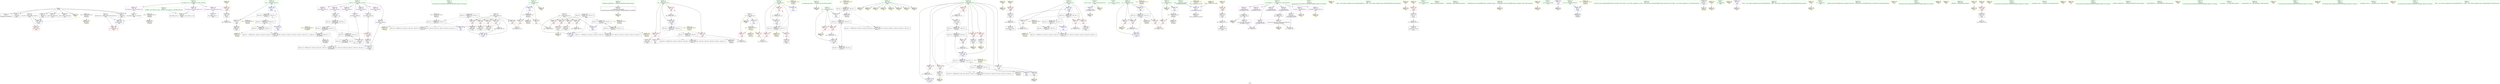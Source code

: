 digraph "SVFG" {
	label="SVFG";

	Node0x555f374699e0 [shape=record,color=grey,label="{NodeID: 0\nNullPtr}"];
	Node0x555f374699e0 -> Node0x555f3758b960[style=solid];
	Node0x555f374699e0 -> Node0x555f3758ba60[style=solid];
	Node0x555f374699e0 -> Node0x555f3758bb30[style=solid];
	Node0x555f374699e0 -> Node0x555f3758bc00[style=solid];
	Node0x555f374699e0 -> Node0x555f3758bcd0[style=solid];
	Node0x555f374699e0 -> Node0x555f3758bda0[style=solid];
	Node0x555f374699e0 -> Node0x555f37591f10[style=solid];
	Node0x555f374699e0 -> Node0x555f3758e2a0[style=solid];
	Node0x555f37599920 [shape=record,color=grey,label="{NodeID: 263\n205 = cmp(204, 206, )\n}"];
	Node0x555f375931f0 [shape=record,color=blue,label="{NodeID: 180\n117\<--173\nokay\<--\nmain\n}"];
	Node0x555f375931f0 -> Node0x555f375ad810[style=dashed];
	Node0x555f3758a7d0 [shape=record,color=purple,label="{NodeID: 97\n230\<--18\narrayidx46\<--patterns\nmain\n}"];
	Node0x555f37577880 [shape=record,color=green,label="{NodeID: 14\n221\<--1\n\<--dummyObj\nCan only get source location for instruction, argument, global var or function.}"];
	Node0x555f375a5210 [shape=record,color=black,label="{NodeID: 277\nMR_22V_6 = PHI(MR_22V_4, MR_22V_4, MR_22V_4, MR_22V_4, MR_22V_4, MR_22V_4, MR_22V_4, MR_22V_4, MR_22V_4, MR_22V_2, MR_22V_4, )\npts\{110 \}\n}"];
	Node0x555f3758ddc0 [shape=record,color=yellow,style=double,label="{NodeID: 194\nAPARM(39)\nCS[]}"];
	Node0x555f3758b3c0 [shape=record,color=red,label="{NodeID: 111\n253\<--11\n\<--d\nmain\n}"];
	Node0x555f3758b3c0 -> Node0x555f375997a0[style=solid];
	Node0x555f37578fe0 [shape=record,color=green,label="{NodeID: 28\n68\<--69\n__cxx_global_array_dtor\<--__cxx_global_array_dtor_field_insensitive\n}"];
	Node0x555f37578fe0 -> Node0x555f3758e1d0[style=solid];
	Node0x555f375a9810 [shape=record,color=black,label="{NodeID: 291\nMR_26V_2 = PHI(MR_26V_4, MR_26V_1, )\npts\{114 \}\n}"];
	Node0x555f375a9810 -> Node0x555f37592eb0[style=dashed];
	Node0x555f375a9810 -> Node0x555f375a5c10[style=dashed];
	Node0x555f375a9810 -> Node0x555f375b1550[style=dashed];
	Node0x555f3758e920 [shape=record,color=yellow,style=double,label="{NodeID: 208\nAPARM(101)\nCS[]}"];
	Node0x555f37590420 [shape=record,color=red,label="{NodeID: 125\n223\<--107\n\<--pos\nmain\n}"];
	Node0x555f37590420 -> Node0x555f37598ea0[style=solid];
	Node0x555f37579fa0 [shape=record,color=green,label="{NodeID: 42\n115\<--116\ni58\<--i58_field_insensitive\nmain\n}"];
	Node0x555f37579fa0 -> Node0x555f37590eb0[style=solid];
	Node0x555f37579fa0 -> Node0x555f37590f80[style=solid];
	Node0x555f37579fa0 -> Node0x555f37591050[style=solid];
	Node0x555f37579fa0 -> Node0x555f37592f80[style=solid];
	Node0x555f37579fa0 -> Node0x555f37593460[style=solid];
	Node0x555f375ae210 [shape=record,color=black,label="{NodeID: 305\nMR_34V_4 = PHI(MR_34V_5, MR_34V_3, )\npts\{190000 \}\n}"];
	Node0x555f375ae210 -> Node0x555f37592690[style=dashed];
	Node0x555f375ae210 -> Node0x555f37592c40[style=dashed];
	Node0x555f375ae210 -> Node0x555f375a7010[style=dashed];
	Node0x555f375ae210 -> Node0x555f375a7a10[style=dashed];
	Node0x555f37596430 [shape=record,color=yellow,style=double,label="{NodeID: 222\nAPARM(308)\nCS[]}"];
	Node0x555f37590f80 [shape=record,color=red,label="{NodeID: 139\n266\<--115\n\<--i58\nmain\n}"];
	Node0x555f37590f80 -> Node0x555f3758cd40[style=solid];
	Node0x555f3758bb30 [shape=record,color=black,label="{NodeID: 56\n180\<--3\n\<--dummyVal\nmain\n}"];
	Node0x555f3758bb30 -> Node0x555f37592830[style=solid];
	Node0x555f375afce0 [shape=record,color=yellow,style=double,label="{NodeID: 319\n28V_1 = ENCHI(MR_28V_0)\npts\{116 \}\nFun[main]}"];
	Node0x555f375afce0 -> Node0x555f375aa520[style=dashed];
	Node0x555f37596d50 [shape=record,color=yellow,style=double,label="{NodeID: 236\nARet(202)\nCS[]}"];
	Node0x555f37596d50 -> Node0x555f37591600[style=solid];
	Node0x555f37591b10 [shape=record,color=blue,label="{NodeID: 153\n11\<--9\nd\<--\nGlob }"];
	Node0x555f37591b10 -> Node0x555f375af340[style=dashed];
	Node0x555f3758c6c0 [shape=record,color=black,label="{NodeID: 70\n212\<--211\nconv36\<--\nmain\n}"];
	Node0x555f3758c6c0 -> Node0x555f37595ce0[style=solid];
	Node0x555f375b1390 [shape=record,color=yellow,style=double,label="{NodeID: 333\nRETMU(22V_2)\npts\{110 \}\nFun[main]}"];
	Node0x555f375985a0 [shape=record,color=grey,label="{NodeID: 250\n236 = Binary(235, 217, )\n}"];
	Node0x555f375985a0 -> Node0x555f3758cba0[style=solid];
	Node0x555f37592760 [shape=record,color=blue,label="{NodeID: 167\n111\<--176\nj\<--inc20\nmain\n}"];
	Node0x555f37592760 -> Node0x555f375add10[style=dashed];
	Node0x555f3758d220 [shape=record,color=purple,label="{NodeID: 84\n37\<--4\n\<--_ZStL8__ioinit\n__cxx_global_var_init\n}"];
	Node0x555f3758d220 -> Node0x555f3758de90[style=solid];
	Node0x555f3758a670 [shape=record,color=green,label="{NodeID: 1\n7\<--1\n__dso_handle\<--dummyObj\nGlob }"];
	Node0x555f37599aa0 [shape=record,color=grey,label="{NodeID: 264\n261 = cmp(259, 260, )\n}"];
	Node0x555f375932c0 [shape=record,color=blue,label="{NodeID: 181\n119\<--284\nj62\<--inc80\nmain\n}"];
	Node0x555f375932c0 -> Node0x555f375a7f10[style=dashed];
	Node0x555f3758a8a0 [shape=record,color=purple,label="{NodeID: 98\n238\<--18\narrayidx53\<--patterns\nmain\n}"];
	Node0x555f3758a8a0 -> Node0x555f37592c40[style=solid];
	Node0x555f37577950 [shape=record,color=green,label="{NodeID: 15\n4\<--6\n_ZStL8__ioinit\<--_ZStL8__ioinit_field_insensitive\nGlob }"];
	Node0x555f37577950 -> Node0x555f3758d220[style=solid];
	Node0x555f37577950 -> Node0x555f3758dcf0[style=solid];
	Node0x555f375a5710 [shape=record,color=black,label="{NodeID: 278\nMR_24V_7 = PHI(MR_24V_3, MR_24V_5, MR_24V_3, MR_24V_5, MR_24V_3, MR_24V_5, MR_24V_3, MR_24V_5, MR_24V_3, MR_24V_2, MR_24V_3, )\npts\{112 \}\n}"];
	Node0x555f3758de90 [shape=record,color=yellow,style=double,label="{NodeID: 195\nAPARM(37)\nCS[]}"];
	Node0x555f3758b490 [shape=record,color=red,label="{NodeID: 112\n148\<--13\n\<--n\nmain\n}"];
	Node0x555f3758b490 -> Node0x555f37599da0[style=solid];
	Node0x555f375790b0 [shape=record,color=green,label="{NodeID: 29\n75\<--76\n.addr\<--.addr_field_insensitive\n__cxx_global_array_dtor\n}"];
	Node0x555f375790b0 -> Node0x555f37592010[style=solid];
	Node0x555f375aa520 [shape=record,color=black,label="{NodeID: 292\nMR_28V_2 = PHI(MR_28V_4, MR_28V_1, )\npts\{116 \}\n}"];
	Node0x555f375aa520 -> Node0x555f37592f80[style=dashed];
	Node0x555f375aa520 -> Node0x555f375a6110[style=dashed];
	Node0x555f375aa520 -> Node0x555f375b1630[style=dashed];
	Node0x555f3758e9f0 [shape=record,color=yellow,style=double,label="{NodeID: 209\nAPARM(187)\nCS[]}"];
	Node0x555f375904f0 [shape=record,color=red,label="{NodeID: 126\n231\<--107\n\<--pos\nmain\n}"];
	Node0x555f375904f0 -> Node0x555f3758ca00[style=solid];
	Node0x555f3757a070 [shape=record,color=green,label="{NodeID: 43\n117\<--118\nokay\<--okay_field_insensitive\nmain\n}"];
	Node0x555f3757a070 -> Node0x555f37591120[style=solid];
	Node0x555f3757a070 -> Node0x555f37593050[style=solid];
	Node0x555f3757a070 -> Node0x555f375931f0[style=solid];
	Node0x555f375ae710 [shape=record,color=yellow,style=double,label="{NodeID: 306\n2V_1 = ENCHI(MR_2V_0)\npts\{76 \}\nFun[__cxx_global_array_dtor]}"];
	Node0x555f375ae710 -> Node0x555f37592010[style=dashed];
	Node0x555f37596500 [shape=record,color=yellow,style=double,label="{NodeID: 223\nAPARM(309)\nCS[]}"];
	Node0x555f37591050 [shape=record,color=red,label="{NodeID: 140\n295\<--115\n\<--i58\nmain\n}"];
	Node0x555f37591050 -> Node0x555f37598420[style=solid];
	Node0x555f3758bc00 [shape=record,color=black,label="{NodeID: 57\n182\<--3\n\<--dummyVal\nmain\n}"];
	Node0x555f3758bc00 -> Node0x555f37592900[style=solid];
	Node0x555f375afdc0 [shape=record,color=yellow,style=double,label="{NodeID: 320\n30V_1 = ENCHI(MR_30V_0)\npts\{118 \}\nFun[main]}"];
	Node0x555f375afdc0 -> Node0x555f375aa610[style=dashed];
	Node0x555f37596de0 [shape=record,color=yellow,style=double,label="{NodeID: 237\nARet(213)\nCS[]}"];
	Node0x555f37596de0 -> Node0x555f375916d0[style=solid];
	Node0x555f37591c10 [shape=record,color=blue,label="{NodeID: 154\n13\<--9\nn\<--\nGlob }"];
	Node0x555f37591c10 -> Node0x555f375af420[style=dashed];
	Node0x555f3758c790 [shape=record,color=black,label="{NodeID: 71\n215\<--214\nconv39\<--\nmain\n}"];
	Node0x555f3758c790 -> Node0x555f37598ba0[style=solid];
	Node0x555f375b1470 [shape=record,color=yellow,style=double,label="{NodeID: 334\nRETMU(24V_2)\npts\{112 \}\nFun[main]}"];
	Node0x555f37598720 [shape=record,color=grey,label="{NodeID: 251\n246 = Binary(245, 142, )\n}"];
	Node0x555f37598720 -> Node0x555f37592de0[style=solid];
	Node0x555f37592830 [shape=record,color=blue,label="{NodeID: 168\n103\<--180\nexn.slot\<--\nmain\n}"];
	Node0x555f37592830 -> Node0x555f3758ff40[style=dashed];
	Node0x555f3758d2f0 [shape=record,color=purple,label="{NodeID: 85\n56\<--15\n\<--_Z5wordsB5cxx11\n__cxx_global_var_init.1\n}"];
	Node0x555f3758d2f0 -> Node0x555f37597d00[style=solid];
	Node0x555f37569f40 [shape=record,color=green,label="{NodeID: 2\n9\<--1\n\<--dummyObj\nCan only get source location for instruction, argument, global var or function.}"];
	Node0x555f37599c20 [shape=record,color=grey,label="{NodeID: 265\n65 = cmp(59, 64, )\n}"];
	Node0x555f37593390 [shape=record,color=blue,label="{NodeID: 182\n113\<--291\ncnt\<--inc84\nmain\n}"];
	Node0x555f37593390 -> Node0x555f375ac910[style=dashed];
	Node0x555f3758a970 [shape=record,color=purple,label="{NodeID: 99\n265\<--18\narrayidx67\<--patterns\nmain\n}"];
	Node0x555f3757aef0 [shape=record,color=green,label="{NodeID: 16\n8\<--10\nl\<--l_field_insensitive\nGlob }"];
	Node0x555f3757aef0 -> Node0x555f3758b150[style=solid];
	Node0x555f3757aef0 -> Node0x555f3758b220[style=solid];
	Node0x555f3757aef0 -> Node0x555f37591a10[style=solid];
	Node0x555f3757aef0 -> Node0x555f375936d0[style=solid];
	Node0x555f375a5c10 [shape=record,color=black,label="{NodeID: 279\nMR_26V_7 = PHI(MR_26V_4, MR_26V_2, MR_26V_4, MR_26V_2, MR_26V_4, MR_26V_2, MR_26V_4, MR_26V_2, MR_26V_4, MR_26V_2, MR_26V_4, )\npts\{114 \}\n}"];
	Node0x555f3758df60 [shape=record,color=yellow,style=double,label="{NodeID: 196\nAPARM(7)\nCS[]}"];
	Node0x555f3758b560 [shape=record,color=red,label="{NodeID: 113\n129\<--97\n\<--i\nmain\n}"];
	Node0x555f3758b560 -> Node0x555f37599f20[style=solid];
	Node0x555f37579180 [shape=record,color=green,label="{NodeID: 30\n84\<--85\n_ZNSt7__cxx1112basic_stringIcSt11char_traitsIcESaIcEED1Ev\<--_ZNSt7__cxx1112basic_stringIcSt11char_traitsIcESaIcEED1Ev_field_insensitive\n}"];
	Node0x555f375aa610 [shape=record,color=black,label="{NodeID: 293\nMR_30V_2 = PHI(MR_30V_3, MR_30V_1, )\npts\{118 \}\n}"];
	Node0x555f375aa610 -> Node0x555f375a4310[style=dashed];
	Node0x555f375aa610 -> Node0x555f375a6610[style=dashed];
	Node0x555f375aa610 -> Node0x555f375b1710[style=dashed];
	Node0x555f3758eac0 [shape=record,color=yellow,style=double,label="{NodeID: 210\nAPARM(101)\nCS[]}"];
	Node0x555f375905c0 [shape=record,color=red,label="{NodeID: 127\n241\<--107\n\<--pos\nmain\n}"];
	Node0x555f375905c0 -> Node0x555f375988a0[style=solid];
	Node0x555f3757a140 [shape=record,color=green,label="{NodeID: 44\n119\<--120\nj62\<--j62_field_insensitive\nmain\n}"];
	Node0x555f3757a140 -> Node0x555f375911f0[style=solid];
	Node0x555f3757a140 -> Node0x555f375912c0[style=solid];
	Node0x555f3757a140 -> Node0x555f37591390[style=solid];
	Node0x555f3757a140 -> Node0x555f37591460[style=solid];
	Node0x555f3757a140 -> Node0x555f37593120[style=solid];
	Node0x555f3757a140 -> Node0x555f375932c0[style=solid];
	Node0x555f375af230 [shape=record,color=yellow,style=double,label="{NodeID: 307\n4V_1 = ENCHI(MR_4V_0)\npts\{10 \}\nFun[main]}"];
	Node0x555f375af230 -> Node0x555f3758b150[style=dashed];
	Node0x555f375af230 -> Node0x555f3758b220[style=dashed];
	Node0x555f375af230 -> Node0x555f375b0b80[style=dashed];
	Node0x555f375965d0 [shape=record,color=yellow,style=double,label="{NodeID: 224\nAPARM(310)\nCS[]}"];
	Node0x555f37591120 [shape=record,color=red,label="{NodeID: 141\n287\<--117\n\<--okay\nmain\n}"];
	Node0x555f37591120 -> Node0x555f3758d150[style=solid];
	Node0x555f3758bcd0 [shape=record,color=black,label="{NodeID: 58\n325\<--3\nlpad.val\<--dummyVal\nmain\n}"];
	Node0x555f375afea0 [shape=record,color=yellow,style=double,label="{NodeID: 321\n32V_1 = ENCHI(MR_32V_0)\npts\{120 \}\nFun[main]}"];
	Node0x555f375afea0 -> Node0x555f375aab10[style=dashed];
	Node0x555f37596e70 [shape=record,color=yellow,style=double,label="{NodeID: 238\nARet(271)\nCS[]}"];
	Node0x555f37596e70 -> Node0x555f37591870[style=solid];
	Node0x555f37591d10 [shape=record,color=blue,label="{NodeID: 155\n357\<--27\nllvm.global_ctors_0\<--\nGlob }"];
	Node0x555f3758c860 [shape=record,color=black,label="{NodeID: 72\n218\<--216\nidxprom40\<--sub\nmain\n}"];
	Node0x555f375b1550 [shape=record,color=yellow,style=double,label="{NodeID: 335\nRETMU(26V_2)\npts\{114 \}\nFun[main]}"];
	Node0x555f375988a0 [shape=record,color=grey,label="{NodeID: 252\n242 = Binary(241, 142, )\n}"];
	Node0x555f375988a0 -> Node0x555f37592d10[style=solid];
	Node0x555f37592900 [shape=record,color=blue,label="{NodeID: 169\n105\<--182\nehselector.slot\<--\nmain\n}"];
	Node0x555f37592900 -> Node0x555f37590010[style=dashed];
	Node0x555f3758d3c0 [shape=record,color=purple,label="{NodeID: 86\n63\<--15\n\<--_Z5wordsB5cxx11\n__cxx_global_var_init.1\n}"];
	Node0x555f37577eb0 [shape=record,color=green,label="{NodeID: 3\n20\<--1\n_ZSt3cin\<--dummyObj\nGlob }"];
	Node0x555f37599da0 [shape=record,color=grey,label="{NodeID: 266\n149 = cmp(147, 148, )\n}"];
	Node0x555f37593460 [shape=record,color=blue,label="{NodeID: 183\n115\<--296\ni58\<--inc87\nmain\n}"];
	Node0x555f37593460 -> Node0x555f375a3e10[style=dashed];
	Node0x555f3758aa40 [shape=record,color=purple,label="{NodeID: 100\n276\<--18\narrayidx76\<--patterns\nmain\n}"];
	Node0x555f3758aa40 -> Node0x555f37591940[style=solid];
	Node0x555f3757afc0 [shape=record,color=green,label="{NodeID: 17\n11\<--12\nd\<--d_field_insensitive\nGlob }"];
	Node0x555f3757afc0 -> Node0x555f3758b2f0[style=solid];
	Node0x555f3757afc0 -> Node0x555f3758b3c0[style=solid];
	Node0x555f3757afc0 -> Node0x555f37591b10[style=solid];
	Node0x555f3757afc0 -> Node0x555f37593a10[style=solid];
	Node0x555f375a6110 [shape=record,color=black,label="{NodeID: 280\nMR_28V_6 = PHI(MR_28V_4, MR_28V_2, MR_28V_4, MR_28V_2, MR_28V_4, MR_28V_2, MR_28V_4, MR_28V_2, MR_28V_4, MR_28V_2, MR_28V_4, )\npts\{116 \}\n}"];
	Node0x555f3758e030 [shape=record,color=yellow,style=double,label="{NodeID: 197\nAPARM(101)\nCS[]}"];
	Node0x555f3758b630 [shape=record,color=red,label="{NodeID: 114\n133\<--97\n\<--i\nmain\n}"];
	Node0x555f3758b630 -> Node0x555f3758c040[style=solid];
	Node0x555f37579250 [shape=record,color=green,label="{NodeID: 31\n92\<--93\nmain\<--main_field_insensitive\n}"];
	Node0x555f375aab10 [shape=record,color=black,label="{NodeID: 294\nMR_32V_2 = PHI(MR_32V_3, MR_32V_1, )\npts\{120 \}\n}"];
	Node0x555f375aab10 -> Node0x555f375a4810[style=dashed];
	Node0x555f375aab10 -> Node0x555f375a6b10[style=dashed];
	Node0x555f375aab10 -> Node0x555f375b17f0[style=dashed];
	Node0x555f37595b80 [shape=record,color=yellow,style=double,label="{NodeID: 211\nAPARM(201)\nCS[]}"];
	Node0x555f37590690 [shape=record,color=red,label="{NodeID: 128\n156\<--109\n\<--i8\nmain\n}"];
	Node0x555f37590690 -> Node0x555f3758ef10[style=solid];
	Node0x555f3757a210 [shape=record,color=green,label="{NodeID: 45\n123\<--124\n_ZNSirsERi\<--_ZNSirsERi_field_insensitive\n}"];
	Node0x555f375af340 [shape=record,color=yellow,style=double,label="{NodeID: 308\n6V_1 = ENCHI(MR_6V_0)\npts\{12 \}\nFun[main]}"];
	Node0x555f375af340 -> Node0x555f3758b2f0[style=dashed];
	Node0x555f375af340 -> Node0x555f3758b3c0[style=dashed];
	Node0x555f375af340 -> Node0x555f375b0c90[style=dashed];
	Node0x555f375966a0 [shape=record,color=yellow,style=double,label="{NodeID: 225\nAPARM(312)\nCS[]}"];
	Node0x555f375911f0 [shape=record,color=red,label="{NodeID: 142\n259\<--119\n\<--j62\nmain\n}"];
	Node0x555f375911f0 -> Node0x555f37599aa0[style=solid];
	Node0x555f3758bda0 [shape=record,color=black,label="{NodeID: 59\n326\<--3\nlpad.val102\<--dummyVal\nmain\n}"];
	Node0x555f375aff80 [shape=record,color=yellow,style=double,label="{NodeID: 322\n34V_1 = ENCHI(MR_34V_0)\npts\{190000 \}\nFun[main]}"];
	Node0x555f375aff80 -> Node0x555f375ab010[style=dashed];
	Node0x555f37596f00 [shape=record,color=yellow,style=double,label="{NodeID: 239\nARet(300)\nCS[]}"];
	Node0x555f37596f00 -> Node0x555f375960f0[style=solid];
	Node0x555f37591e10 [shape=record,color=blue,label="{NodeID: 156\n358\<--28\nllvm.global_ctors_1\<--_GLOBAL__sub_I_cedricl_0_1.cpp\nGlob }"];
	Node0x555f3758c930 [shape=record,color=black,label="{NodeID: 73\n229\<--228\nidxprom45\<--\nmain\n}"];
	Node0x555f375b1630 [shape=record,color=yellow,style=double,label="{NodeID: 336\nRETMU(28V_2)\npts\{116 \}\nFun[main]}"];
	Node0x555f37598a20 [shape=record,color=grey,label="{NodeID: 253\n176 = Binary(175, 142, )\n}"];
	Node0x555f37598a20 -> Node0x555f37592760[style=solid];
	Node0x555f375929d0 [shape=record,color=blue,label="{NodeID: 170\n107\<--197\npos\<--inc26\nmain\n}"];
	Node0x555f375929d0 -> Node0x555f375a7510[style=dashed];
	Node0x555f3758d490 [shape=record,color=purple,label="{NodeID: 87\n64\<--15\n\<--_Z5wordsB5cxx11\n__cxx_global_var_init.1\n}"];
	Node0x555f3758d490 -> Node0x555f37599c20[style=solid];
	Node0x555f3756aeb0 [shape=record,color=green,label="{NodeID: 4\n21\<--1\n_ZSt4cout\<--dummyObj\nGlob }"];
	Node0x555f37599f20 [shape=record,color=grey,label="{NodeID: 267\n131 = cmp(129, 130, )\n}"];
	Node0x555f37593530 [shape=record,color=blue,label="{NodeID: 184\n99\<--319\nzzz\<--inc100\nmain\n}"];
	Node0x555f37593530 -> Node0x555f375a8410[style=dashed];
	Node0x555f3758ab10 [shape=record,color=purple,label="{NodeID: 101\n299\<--22\n\<--.str\nmain\n}"];
	Node0x555f3758ab10 -> Node0x555f37596020[style=solid];
	Node0x555f3757b090 [shape=record,color=green,label="{NodeID: 18\n13\<--14\nn\<--n_field_insensitive\nGlob }"];
	Node0x555f3757b090 -> Node0x555f3758b490[style=solid];
	Node0x555f3757b090 -> Node0x555f37591c10[style=solid];
	Node0x555f3757b090 -> Node0x555f3758dc20[style=solid];
	Node0x555f375a6610 [shape=record,color=black,label="{NodeID: 281\nMR_30V_7 = PHI(MR_30V_3, MR_30V_2, MR_30V_3, MR_30V_2, MR_30V_3, MR_30V_2, MR_30V_3, MR_30V_2, MR_30V_3, MR_30V_2, MR_30V_4, )\npts\{118 \}\n}"];
	Node0x555f3758e100 [shape=record,color=yellow,style=double,label="{NodeID: 198\nAPARM(58)\nCS[]}"];
	Node0x555f3758fc00 [shape=record,color=red,label="{NodeID: 115\n140\<--97\n\<--i\nmain\n}"];
	Node0x555f3758fc00 -> Node0x555f37599020[style=solid];
	Node0x555f37579320 [shape=record,color=green,label="{NodeID: 32\n95\<--96\nretval\<--retval_field_insensitive\nmain\n}"];
	Node0x555f37579320 -> Node0x555f375920e0[style=solid];
	Node0x555f375ab010 [shape=record,color=black,label="{NodeID: 295\nMR_34V_2 = PHI(MR_34V_3, MR_34V_1, )\npts\{190000 \}\n}"];
	Node0x555f375ab010 -> Node0x555f375a7010[style=dashed];
	Node0x555f375ab010 -> Node0x555f375ac410[style=dashed];
	Node0x555f375ab010 -> Node0x555f375b18d0[style=dashed];
	Node0x555f37595c10 [shape=record,color=yellow,style=double,label="{NodeID: 212\nAPARM(101)\nCS[]}"];
	Node0x555f37590760 [shape=record,color=red,label="{NodeID: 129\n166\<--109\n\<--i8\nmain\n}"];
	Node0x555f37590760 -> Node0x555f3758c110[style=solid];
	Node0x555f3757a2e0 [shape=record,color=green,label="{NodeID: 46\n137\<--138\n_ZStrsIcSt11char_traitsIcESaIcEERSt13basic_istreamIT_T0_ES7_RNSt7__cxx1112basic_stringIS4_S5_T1_EE\<--_ZStrsIcSt11char_traitsIcESaIcEERSt13basic_istreamIT_T0_ES7_RNSt7__cxx1112basic_stringIS4_S5_T1_EE_field_insensitive\n}"];
	Node0x555f375af420 [shape=record,color=yellow,style=double,label="{NodeID: 309\n8V_1 = ENCHI(MR_8V_0)\npts\{14 \}\nFun[main]}"];
	Node0x555f375af420 -> Node0x555f3758b490[style=dashed];
	Node0x555f375af420 -> Node0x555f375b0d70[style=dashed];
	Node0x555f37596770 [shape=record,color=yellow,style=double,label="{NodeID: 226\nAPARM(101)\nCS[]}"];
	Node0x555f375912c0 [shape=record,color=red,label="{NodeID: 143\n263\<--119\n\<--j62\nmain\n}"];
	Node0x555f375912c0 -> Node0x555f3758cc70[style=solid];
	Node0x555f3758be70 [shape=record,color=black,label="{NodeID: 60\n94\<--9\nmain_ret\<--\nmain\n}"];
	Node0x555f3758be70 -> Node0x555f37597290[style=solid];
	Node0x555f375b0060 [shape=record,color=yellow,style=double,label="{NodeID: 323\nRETMU(2V_2)\npts\{76 \}\nFun[__cxx_global_array_dtor]}"];
	Node0x555f37596f90 [shape=record,color=yellow,style=double,label="{NodeID: 240\nARet(304)\nCS[]}"];
	Node0x555f37596f90 -> Node0x555f37596290[style=solid];
	Node0x555f37591f10 [shape=record,color=blue, style = dotted,label="{NodeID: 157\n359\<--3\nllvm.global_ctors_2\<--dummyVal\nGlob }"];
	Node0x555f3758ca00 [shape=record,color=black,label="{NodeID: 74\n232\<--231\nconv47\<--\nmain\n}"];
	Node0x555f3758ca00 -> Node0x555f3758e5e0[style=solid];
	Node0x555f375b1710 [shape=record,color=yellow,style=double,label="{NodeID: 337\nRETMU(30V_2)\npts\{118 \}\nFun[main]}"];
	Node0x555f37598ba0 [shape=record,color=grey,label="{NodeID: 254\n216 = Binary(215, 217, )\n}"];
	Node0x555f37598ba0 -> Node0x555f3758c860[style=solid];
	Node0x555f37592aa0 [shape=record,color=blue,label="{NodeID: 171\n219\<--221\narrayidx41\<--\nmain\n}"];
	Node0x555f37592aa0 -> Node0x555f375a7a10[style=dashed];
	Node0x555f3758d560 [shape=record,color=purple,label="{NodeID: 88\n78\<--15\n\<--_Z5wordsB5cxx11\n__cxx_global_array_dtor\n}"];
	Node0x555f37578240 [shape=record,color=green,label="{NodeID: 5\n22\<--1\n.str\<--dummyObj\nGlob }"];
	Node0x555f3758ec10 [shape=record,color=grey,label="{NodeID: 268\n87 = cmp(82, 86, )\n}"];
	Node0x555f37593600 [shape=record,color=yellow,style=double,label="{NodeID: 185\nAPARM(20)\nCS[]}"];
	Node0x555f3758abe0 [shape=record,color=purple,label="{NodeID: 102\n307\<--24\n\<--.str.2\nmain\n}"];
	Node0x555f3758abe0 -> Node0x555f37596360[style=solid];
	Node0x555f3757b160 [shape=record,color=green,label="{NodeID: 19\n15\<--17\n_Z5wordsB5cxx11\<--_Z5wordsB5cxx11_field_insensitive\nGlob }"];
	Node0x555f3757b160 -> Node0x555f3758d2f0[style=solid];
	Node0x555f3757b160 -> Node0x555f3758d3c0[style=solid];
	Node0x555f3757b160 -> Node0x555f3758d490[style=solid];
	Node0x555f3757b160 -> Node0x555f3758d560[style=solid];
	Node0x555f3757b160 -> Node0x555f3758d630[style=solid];
	Node0x555f3757b160 -> Node0x555f3758d700[style=solid];
	Node0x555f3757b160 -> Node0x555f3758d7d0[style=solid];
	Node0x555f3757b160 -> Node0x555f3758d8a0[style=solid];
	Node0x555f375a6b10 [shape=record,color=black,label="{NodeID: 282\nMR_32V_7 = PHI(MR_32V_3, MR_32V_2, MR_32V_3, MR_32V_2, MR_32V_3, MR_32V_2, MR_32V_3, MR_32V_2, MR_32V_3, MR_32V_2, MR_32V_5, )\npts\{120 \}\n}"];
	Node0x555f3758e1d0 [shape=record,color=yellow,style=double,label="{NodeID: 199\nAPARM(68)\nCS[]}"];
	Node0x555f3758fcd0 [shape=record,color=red,label="{NodeID: 116\n147\<--99\n\<--zzz\nmain\n}"];
	Node0x555f3758fcd0 -> Node0x555f37599da0[style=solid];
	Node0x555f375793f0 [shape=record,color=green,label="{NodeID: 33\n97\<--98\ni\<--i_field_insensitive\nmain\n}"];
	Node0x555f375793f0 -> Node0x555f3758b560[style=solid];
	Node0x555f375793f0 -> Node0x555f3758b630[style=solid];
	Node0x555f375793f0 -> Node0x555f3758fc00[style=solid];
	Node0x555f375793f0 -> Node0x555f375921b0[style=solid];
	Node0x555f375793f0 -> Node0x555f37592280[style=solid];
	Node0x555f375ab510 [shape=record,color=black,label="{NodeID: 296\nMR_22V_4 = PHI(MR_22V_5, MR_22V_3, )\npts\{110 \}\n}"];
	Node0x555f375ab510 -> Node0x555f37590690[style=dashed];
	Node0x555f375ab510 -> Node0x555f37590760[style=dashed];
	Node0x555f375ab510 -> Node0x555f37590830[style=dashed];
	Node0x555f375ab510 -> Node0x555f37590900[style=dashed];
	Node0x555f375ab510 -> Node0x555f375909d0[style=dashed];
	Node0x555f375ab510 -> Node0x555f37592de0[style=dashed];
	Node0x555f375ab510 -> Node0x555f375a5210[style=dashed];
	Node0x555f375ab510 -> Node0x555f375a8e10[style=dashed];
	Node0x555f37595ce0 [shape=record,color=yellow,style=double,label="{NodeID: 213\nAPARM(212)\nCS[]}"];
	Node0x555f37590830 [shape=record,color=red,label="{NodeID: 130\n208\<--109\n\<--i8\nmain\n}"];
	Node0x555f37590830 -> Node0x555f3758c5f0[style=solid];
	Node0x555f3757a3b0 [shape=record,color=green,label="{NodeID: 47\n189\<--190\n_ZNSt7__cxx1112basic_stringIcSt11char_traitsIcESaIcEEixEm\<--_ZNSt7__cxx1112basic_stringIcSt11char_traitsIcESaIcEEixEm_field_insensitive\n}"];
	Node0x555f375af500 [shape=record,color=yellow,style=double,label="{NodeID: 310\n10V_1 = ENCHI(MR_10V_0)\npts\{96 \}\nFun[main]}"];
	Node0x555f375af500 -> Node0x555f375920e0[style=dashed];
	Node0x555f37596840 [shape=record,color=yellow,style=double,label="{NodeID: 227\nARet(122)\nCS[]}"];
	Node0x555f37596840 -> Node0x555f37593940[style=solid];
	Node0x555f37591390 [shape=record,color=red,label="{NodeID: 144\n269\<--119\n\<--j62\nmain\n}"];
	Node0x555f37591390 -> Node0x555f3758ce10[style=solid];
	Node0x555f3758bf40 [shape=record,color=black,label="{NodeID: 61\n39\<--40\n\<--_ZNSt8ios_base4InitD1Ev\nCan only get source location for instruction, argument, global var or function.}"];
	Node0x555f3758bf40 -> Node0x555f3758ddc0[style=solid];
	Node0x555f375b0b80 [shape=record,color=yellow,style=double,label="{NodeID: 324\nRETMU(4V_1)\npts\{10 \}\nFun[main]}"];
	Node0x555f37597020 [shape=record,color=yellow,style=double,label="{NodeID: 241\nARet(308)\nCS[]}"];
	Node0x555f37597020 -> Node0x555f37596430[style=solid];
	Node0x555f37592010 [shape=record,color=blue,label="{NodeID: 158\n75\<--74\n.addr\<--\n__cxx_global_array_dtor\n}"];
	Node0x555f37592010 -> Node0x555f375b0060[style=dashed];
	Node0x555f3758cad0 [shape=record,color=black,label="{NodeID: 75\n235\<--234\nconv50\<--\nmain\n}"];
	Node0x555f3758cad0 -> Node0x555f375985a0[style=solid];
	Node0x555f375b17f0 [shape=record,color=yellow,style=double,label="{NodeID: 338\nRETMU(32V_2)\npts\{120 \}\nFun[main]}"];
	Node0x555f37598d20 [shape=record,color=grey,label="{NodeID: 255\n319 = Binary(318, 142, )\n}"];
	Node0x555f37598d20 -> Node0x555f37593530[style=solid];
	Node0x555f37592b70 [shape=record,color=blue,label="{NodeID: 172\n107\<--224\npos\<--inc43\nmain\n}"];
	Node0x555f37592b70 -> Node0x555f375a7510[style=dashed];
	Node0x555f3758d630 [shape=record,color=purple,label="{NodeID: 89\n79\<--15\n\<--_Z5wordsB5cxx11\n__cxx_global_array_dtor\n}"];
	Node0x555f3758d630 -> Node0x555f37597760[style=solid];
	Node0x555f37578060 [shape=record,color=green,label="{NodeID: 6\n24\<--1\n.str.2\<--dummyObj\nGlob }"];
	Node0x555f3758ed90 [shape=record,color=grey,label="{NodeID: 269\n163 = cmp(162, 164, )\n}"];
	Node0x555f375936d0 [shape=record,color=yellow,style=double,label="{NodeID: 186\nAPARM(8)\nCS[]}"];
	Node0x555f3758acb0 [shape=record,color=purple,label="{NodeID: 103\n357\<--26\nllvm.global_ctors_0\<--llvm.global_ctors\nGlob }"];
	Node0x555f3758acb0 -> Node0x555f37591d10[style=solid];
	Node0x555f3757b230 [shape=record,color=green,label="{NodeID: 20\n18\<--19\npatterns\<--patterns_field_insensitive\nGlob }"];
	Node0x555f3757b230 -> Node0x555f3758d970[style=solid];
	Node0x555f3757b230 -> Node0x555f3758da40[style=solid];
	Node0x555f3757b230 -> Node0x555f3758db10[style=solid];
	Node0x555f3757b230 -> Node0x555f3758a700[style=solid];
	Node0x555f3757b230 -> Node0x555f3758a7d0[style=solid];
	Node0x555f3757b230 -> Node0x555f3758a8a0[style=solid];
	Node0x555f3757b230 -> Node0x555f3758a970[style=solid];
	Node0x555f3757b230 -> Node0x555f3758aa40[style=solid];
	Node0x555f375a7010 [shape=record,color=black,label="{NodeID: 283\nMR_34V_10 = PHI(MR_34V_3, MR_34V_6, MR_34V_3, MR_34V_4, MR_34V_3, MR_34V_4, MR_34V_3, MR_34V_6, MR_34V_3, MR_34V_2, MR_34V_3, )\npts\{190000 \}\n}"];
	Node0x555f3758e2a0 [shape=record,color=yellow,style=double,label="{NodeID: 200\nAPARM(3)\nCS[]}"];
	Node0x555f3758fda0 [shape=record,color=red,label="{NodeID: 117\n303\<--99\n\<--zzz\nmain\n}"];
	Node0x555f3758fda0 -> Node0x555f375961c0[style=solid];
	Node0x555f37579920 [shape=record,color=green,label="{NodeID: 34\n99\<--100\nzzz\<--zzz_field_insensitive\nmain\n}"];
	Node0x555f37579920 -> Node0x555f3758fcd0[style=solid];
	Node0x555f37579920 -> Node0x555f3758fda0[style=solid];
	Node0x555f37579920 -> Node0x555f3758fe70[style=solid];
	Node0x555f37579920 -> Node0x555f37592350[style=solid];
	Node0x555f37579920 -> Node0x555f37593530[style=solid];
	Node0x555f375aba10 [shape=record,color=black,label="{NodeID: 297\nMR_20V_4 = PHI(MR_20V_9, MR_20V_3, )\npts\{108 \}\n}"];
	Node0x555f375aba10 -> Node0x555f375900e0[style=dashed];
	Node0x555f375aba10 -> Node0x555f375901b0[style=dashed];
	Node0x555f375aba10 -> Node0x555f375904f0[style=dashed];
	Node0x555f375aba10 -> Node0x555f375929d0[style=dashed];
	Node0x555f375aba10 -> Node0x555f375a4d10[style=dashed];
	Node0x555f375aba10 -> Node0x555f375a8910[style=dashed];
	Node0x555f375aba10 -> Node0x555f375ace10[style=dashed];
	Node0x555f37595db0 [shape=record,color=yellow,style=double,label="{NodeID: 214\nAPARM(268)\nCS[]}"];
	Node0x555f37590900 [shape=record,color=red,label="{NodeID: 131\n228\<--109\n\<--i8\nmain\n}"];
	Node0x555f37590900 -> Node0x555f3758c930[style=solid];
	Node0x555f3757a480 [shape=record,color=green,label="{NodeID: 48\n301\<--302\n_ZStlsISt11char_traitsIcEERSt13basic_ostreamIcT_ES5_PKc\<--_ZStlsISt11char_traitsIcEERSt13basic_ostreamIcT_ES5_PKc_field_insensitive\n}"];
	Node0x555f375af5e0 [shape=record,color=yellow,style=double,label="{NodeID: 311\n12V_1 = ENCHI(MR_12V_0)\npts\{98 \}\nFun[main]}"];
	Node0x555f375af5e0 -> Node0x555f375921b0[style=dashed];
	Node0x555f375968d0 [shape=record,color=yellow,style=double,label="{NodeID: 228\nARet(152)\nCS[]}"];
	Node0x555f37591460 [shape=record,color=red,label="{NodeID: 145\n283\<--119\n\<--j62\nmain\n}"];
	Node0x555f37591460 -> Node0x555f375994a0[style=solid];
	Node0x555f3758c040 [shape=record,color=black,label="{NodeID: 62\n134\<--133\nidxprom\<--\nmain\n}"];
	Node0x555f375b0c90 [shape=record,color=yellow,style=double,label="{NodeID: 325\nRETMU(6V_1)\npts\{12 \}\nFun[main]}"];
	Node0x555f375970b0 [shape=record,color=yellow,style=double,label="{NodeID: 242\nARet(310)\nCS[]}"];
	Node0x555f375970b0 -> Node0x555f375965d0[style=solid];
	Node0x555f375920e0 [shape=record,color=blue,label="{NodeID: 159\n95\<--9\nretval\<--\nmain\n}"];
	Node0x555f375920e0 -> Node0x555f375b0e50[style=dashed];
	Node0x555f3758cba0 [shape=record,color=black,label="{NodeID: 76\n237\<--236\nidxprom52\<--sub51\nmain\n}"];
	Node0x555f375b18d0 [shape=record,color=yellow,style=double,label="{NodeID: 339\nRETMU(34V_2)\npts\{190000 \}\nFun[main]}"];
	Node0x555f37598ea0 [shape=record,color=grey,label="{NodeID: 256\n224 = Binary(223, 142, )\n}"];
	Node0x555f37598ea0 -> Node0x555f37592b70[style=solid];
	Node0x555f37592c40 [shape=record,color=blue,label="{NodeID: 173\n238\<--221\narrayidx53\<--\nmain\n}"];
	Node0x555f37592c40 -> Node0x555f375ad310[style=dashed];
	Node0x555f3758d700 [shape=record,color=purple,label="{NodeID: 90\n86\<--15\n\<--_Z5wordsB5cxx11\n__cxx_global_array_dtor\n}"];
	Node0x555f3758d700 -> Node0x555f3758ec10[style=solid];
	Node0x555f375780f0 [shape=record,color=green,label="{NodeID: 7\n27\<--1\n\<--dummyObj\nCan only get source location for instruction, argument, global var or function.}"];
	Node0x555f3758ef10 [shape=record,color=grey,label="{NodeID: 270\n158 = cmp(156, 157, )\n}"];
	Node0x555f375937a0 [shape=record,color=yellow,style=double,label="{NodeID: 187\nAPARM(20)\nCS[]}"];
	Node0x555f3758adb0 [shape=record,color=purple,label="{NodeID: 104\n358\<--26\nllvm.global_ctors_1\<--llvm.global_ctors\nGlob }"];
	Node0x555f3758adb0 -> Node0x555f37591e10[style=solid];
	Node0x555f37578a30 [shape=record,color=green,label="{NodeID: 21\n26\<--30\nllvm.global_ctors\<--llvm.global_ctors_field_insensitive\nGlob }"];
	Node0x555f37578a30 -> Node0x555f3758acb0[style=solid];
	Node0x555f37578a30 -> Node0x555f3758adb0[style=solid];
	Node0x555f37578a30 -> Node0x555f3758aeb0[style=solid];
	Node0x555f375a7510 [shape=record,color=black,label="{NodeID: 284\nMR_20V_6 = PHI(MR_20V_7, MR_20V_5, )\npts\{108 \}\n}"];
	Node0x555f375a7510 -> Node0x555f37590280[style=dashed];
	Node0x555f375a7510 -> Node0x555f37590350[style=dashed];
	Node0x555f375a7510 -> Node0x555f37590420[style=dashed];
	Node0x555f375a7510 -> Node0x555f37592b70[style=dashed];
	Node0x555f375a7510 -> Node0x555f375a4d10[style=dashed];
	Node0x555f375a7510 -> Node0x555f375ace10[style=dashed];
	Node0x555f3758e370 [shape=record,color=yellow,style=double,label="{NodeID: 201\nAPARM(7)\nCS[]}"];
	Node0x555f3758fe70 [shape=record,color=red,label="{NodeID: 118\n318\<--99\n\<--zzz\nmain\n}"];
	Node0x555f3758fe70 -> Node0x555f37598d20[style=solid];
	Node0x555f375799f0 [shape=record,color=green,label="{NodeID: 35\n101\<--102\ns\<--s_field_insensitive\nmain\n}"];
	Node0x555f375799f0 -> Node0x555f37593870[style=solid];
	Node0x555f375799f0 -> Node0x555f3758e030[style=solid];
	Node0x555f375799f0 -> Node0x555f3758e510[style=solid];
	Node0x555f375799f0 -> Node0x555f3758e850[style=solid];
	Node0x555f375799f0 -> Node0x555f3758e920[style=solid];
	Node0x555f375799f0 -> Node0x555f3758eac0[style=solid];
	Node0x555f375799f0 -> Node0x555f37595c10[style=solid];
	Node0x555f375799f0 -> Node0x555f37596770[style=solid];
	Node0x555f375abf10 [shape=record,color=black,label="{NodeID: 298\nMR_24V_3 = PHI(MR_24V_5, MR_24V_2, )\npts\{112 \}\n}"];
	Node0x555f375abf10 -> Node0x555f375925c0[style=dashed];
	Node0x555f375abf10 -> Node0x555f375a5710[style=dashed];
	Node0x555f375abf10 -> Node0x555f375a9310[style=dashed];
	Node0x555f37595e80 [shape=record,color=yellow,style=double,label="{NodeID: 215\nAPARM(270)\nCS[]}"];
	Node0x555f375909d0 [shape=record,color=red,label="{NodeID: 132\n245\<--109\n\<--i8\nmain\n}"];
	Node0x555f375909d0 -> Node0x555f37598720[style=solid];
	Node0x555f3757a550 [shape=record,color=green,label="{NodeID: 49\n305\<--306\n_ZNSolsEi\<--_ZNSolsEi_field_insensitive\n}"];
	Node0x555f375af6c0 [shape=record,color=yellow,style=double,label="{NodeID: 312\n14V_1 = ENCHI(MR_14V_0)\npts\{100 \}\nFun[main]}"];
	Node0x555f375af6c0 -> Node0x555f37592350[style=dashed];
	Node0x555f37596960 [shape=record,color=yellow,style=double,label="{NodeID: 229\nARet(125)\nCS[]}"];
	Node0x555f37596960 -> Node0x555f37593ae0[style=solid];
	Node0x555f37591530 [shape=record,color=red,label="{NodeID: 146\n191\<--188\n\<--call23\nmain\n}"];
	Node0x555f37591530 -> Node0x555f3758c380[style=solid];
	Node0x555f3758c110 [shape=record,color=black,label="{NodeID: 63\n167\<--166\nidxprom15\<--\nmain\n}"];
	Node0x555f375b0d70 [shape=record,color=yellow,style=double,label="{NodeID: 326\nRETMU(8V_1)\npts\{14 \}\nFun[main]}"];
	Node0x555f37597140 [shape=record,color=yellow,style=double,label="{NodeID: 243\nARet(311)\nCS[]}"];
	Node0x555f375921b0 [shape=record,color=blue,label="{NodeID: 160\n97\<--9\ni\<--\nmain\n}"];
	Node0x555f375921b0 -> Node0x555f375a3410[style=dashed];
	Node0x555f3758cc70 [shape=record,color=black,label="{NodeID: 77\n264\<--263\nidxprom66\<--\nmain\n}"];
	Node0x555f37599020 [shape=record,color=grey,label="{NodeID: 257\n141 = Binary(140, 142, )\n}"];
	Node0x555f37599020 -> Node0x555f37592280[style=solid];
	Node0x555f37592d10 [shape=record,color=blue,label="{NodeID: 174\n107\<--242\npos\<--inc54\nmain\n}"];
	Node0x555f37592d10 -> Node0x555f375aba10[style=dashed];
	Node0x555f3758d7d0 [shape=record,color=purple,label="{NodeID: 91\n135\<--15\narrayidx\<--_Z5wordsB5cxx11\nmain\n}"];
	Node0x555f3758d7d0 -> Node0x555f3758e780[style=solid];
	Node0x555f37578360 [shape=record,color=green,label="{NodeID: 8\n142\<--1\n\<--dummyObj\nCan only get source location for instruction, argument, global var or function.}"];
	Node0x555f375a3410 [shape=record,color=black,label="{NodeID: 271\nMR_12V_3 = PHI(MR_12V_4, MR_12V_2, )\npts\{98 \}\n}"];
	Node0x555f375a3410 -> Node0x555f3758b560[style=dashed];
	Node0x555f375a3410 -> Node0x555f3758b630[style=dashed];
	Node0x555f375a3410 -> Node0x555f3758fc00[style=dashed];
	Node0x555f375a3410 -> Node0x555f37592280[style=dashed];
	Node0x555f375a3410 -> Node0x555f375b0f30[style=dashed];
	Node0x555f37593870 [shape=record,color=yellow,style=double,label="{NodeID: 188\nAPARM(101)\nCS[]}"];
	Node0x555f3758aeb0 [shape=record,color=purple,label="{NodeID: 105\n359\<--26\nllvm.global_ctors_2\<--llvm.global_ctors\nGlob }"];
	Node0x555f3758aeb0 -> Node0x555f37591f10[style=solid];
	Node0x555f37578b00 [shape=record,color=green,label="{NodeID: 22\n31\<--32\n__cxx_global_var_init\<--__cxx_global_var_init_field_insensitive\n}"];
	Node0x555f375a7a10 [shape=record,color=black,label="{NodeID: 285\nMR_34V_6 = PHI(MR_34V_7, MR_34V_4, )\npts\{190000 \}\n}"];
	Node0x555f375a7a10 -> Node0x555f37592aa0[style=dashed];
	Node0x555f375a7a10 -> Node0x555f375a7010[style=dashed];
	Node0x555f375a7a10 -> Node0x555f375ad310[style=dashed];
	Node0x555f3758e440 [shape=record,color=yellow,style=double,label="{NodeID: 202\nAPARM(82)\nCS[]}"];
	Node0x555f3758ff40 [shape=record,color=red,label="{NodeID: 119\n323\<--103\nexn\<--exn.slot\nmain\n}"];
	Node0x555f37579ac0 [shape=record,color=green,label="{NodeID: 36\n103\<--104\nexn.slot\<--exn.slot_field_insensitive\nmain\n}"];
	Node0x555f37579ac0 -> Node0x555f3758ff40[style=solid];
	Node0x555f37579ac0 -> Node0x555f37592830[style=solid];
	Node0x555f375ac410 [shape=record,color=black,label="{NodeID: 299\nMR_34V_3 = PHI(MR_34V_8, MR_34V_2, )\npts\{190000 \}\n}"];
	Node0x555f375ac410 -> Node0x555f37591940[style=dashed];
	Node0x555f375ac410 -> Node0x555f375a7010[style=dashed];
	Node0x555f375ac410 -> Node0x555f375ab010[style=dashed];
	Node0x555f375ac410 -> Node0x555f375ae210[style=dashed];
	Node0x555f37595f50 [shape=record,color=yellow,style=double,label="{NodeID: 216\nAPARM(21)\nCS[]}"];
	Node0x555f37590aa0 [shape=record,color=red,label="{NodeID: 133\n162\<--111\n\<--j\nmain\n}"];
	Node0x555f37590aa0 -> Node0x555f3758ed90[style=solid];
	Node0x555f3758b720 [shape=record,color=green,label="{NodeID: 50\n312\<--313\n_ZSt4endlIcSt11char_traitsIcEERSt13basic_ostreamIT_T0_ES6_\<--_ZSt4endlIcSt11char_traitsIcEERSt13basic_ostreamIT_T0_ES6__field_insensitive\n}"];
	Node0x555f3758b720 -> Node0x555f375966a0[style=solid];
	Node0x555f375af7a0 [shape=record,color=yellow,style=double,label="{NodeID: 313\n16V_1 = ENCHI(MR_16V_0)\npts\{104 \}\nFun[main]}"];
	Node0x555f375af7a0 -> Node0x555f37592830[style=dashed];
	Node0x555f375af7a0 -> Node0x555f375b10f0[style=dashed];
	Node0x555f375969f0 [shape=record,color=yellow,style=double,label="{NodeID: 230\nARet(126)\nCS[]}"];
	Node0x555f37591600 [shape=record,color=red,label="{NodeID: 147\n203\<--202\n\<--call30\nmain\n}"];
	Node0x555f37591600 -> Node0x555f3758c520[style=solid];
	Node0x555f3758c1e0 [shape=record,color=black,label="{NodeID: 64\n170\<--169\nidxprom17\<--\nmain\n}"];
	Node0x555f375b0e50 [shape=record,color=yellow,style=double,label="{NodeID: 327\nRETMU(10V_2)\npts\{96 \}\nFun[main]}"];
	Node0x555f375971d0 [shape=record,color=yellow,style=double,label="{NodeID: 244\nFPARM(74)\nFun[__cxx_global_array_dtor]}"];
	Node0x555f375971d0 -> Node0x555f37592010[style=solid];
	Node0x555f37592280 [shape=record,color=blue,label="{NodeID: 161\n97\<--141\ni\<--inc\nmain\n}"];
	Node0x555f37592280 -> Node0x555f375a3410[style=dashed];
	Node0x555f3758cd40 [shape=record,color=black,label="{NodeID: 78\n267\<--266\nidxprom68\<--\nmain\n}"];
	Node0x555f375991a0 [shape=record,color=grey,label="{NodeID: 258\n274 = Binary(273, 217, )\n}"];
	Node0x555f375991a0 -> Node0x555f3758cfb0[style=solid];
	Node0x555f37592de0 [shape=record,color=blue,label="{NodeID: 175\n109\<--246\ni8\<--inc56\nmain\n}"];
	Node0x555f37592de0 -> Node0x555f375ab510[style=dashed];
	Node0x555f3758d8a0 [shape=record,color=purple,label="{NodeID: 92\n268\<--15\narrayidx69\<--_Z5wordsB5cxx11\nmain\n}"];
	Node0x555f3758d8a0 -> Node0x555f37595db0[style=solid];
	Node0x555f375783f0 [shape=record,color=green,label="{NodeID: 9\n164\<--1\n\<--dummyObj\nCan only get source location for instruction, argument, global var or function.}"];
	Node0x555f375a3910 [shape=record,color=black,label="{NodeID: 272\nMR_26V_4 = PHI(MR_26V_6, MR_26V_3, )\npts\{114 \}\n}"];
	Node0x555f375a3910 -> Node0x555f37590d10[style=dashed];
	Node0x555f375a3910 -> Node0x555f37590de0[style=dashed];
	Node0x555f375a3910 -> Node0x555f37593390[style=dashed];
	Node0x555f375a3910 -> Node0x555f375a5c10[style=dashed];
	Node0x555f375a3910 -> Node0x555f375a9810[style=dashed];
	Node0x555f375a3910 -> Node0x555f375ac910[style=dashed];
	Node0x555f37593940 [shape=record,color=yellow,style=double,label="{NodeID: 189\nAPARM(122)\nCS[]}"];
	Node0x555f3758afb0 [shape=record,color=purple,label="{NodeID: 106\n59\<--58\narrayctor.next\<--arrayctor.cur\n__cxx_global_var_init.1\n}"];
	Node0x555f3758afb0 -> Node0x555f37597d00[style=solid];
	Node0x555f3758afb0 -> Node0x555f37599c20[style=solid];
	Node0x555f37578bd0 [shape=record,color=green,label="{NodeID: 23\n35\<--36\n_ZNSt8ios_base4InitC1Ev\<--_ZNSt8ios_base4InitC1Ev_field_insensitive\n}"];
	Node0x555f375a7f10 [shape=record,color=black,label="{NodeID: 286\nMR_32V_5 = PHI(MR_32V_6, MR_32V_4, )\npts\{120 \}\n}"];
	Node0x555f375a7f10 -> Node0x555f375911f0[style=dashed];
	Node0x555f375a7f10 -> Node0x555f375912c0[style=dashed];
	Node0x555f375a7f10 -> Node0x555f37591390[style=dashed];
	Node0x555f375a7f10 -> Node0x555f37591460[style=dashed];
	Node0x555f375a7f10 -> Node0x555f375932c0[style=dashed];
	Node0x555f375a7f10 -> Node0x555f375a4810[style=dashed];
	Node0x555f375a7f10 -> Node0x555f375a6b10[style=dashed];
	Node0x555f3758e510 [shape=record,color=yellow,style=double,label="{NodeID: 203\nAPARM(101)\nCS[]}"];
	Node0x555f37590010 [shape=record,color=red,label="{NodeID: 120\n324\<--105\nsel\<--ehselector.slot\nmain\n}"];
	Node0x555f37579b90 [shape=record,color=green,label="{NodeID: 37\n105\<--106\nehselector.slot\<--ehselector.slot_field_insensitive\nmain\n}"];
	Node0x555f37579b90 -> Node0x555f37590010[style=solid];
	Node0x555f37579b90 -> Node0x555f37592900[style=solid];
	Node0x555f375ac910 [shape=record,color=black,label="{NodeID: 300\nMR_26V_6 = PHI(MR_26V_5, MR_26V_4, )\npts\{114 \}\n}"];
	Node0x555f375ac910 -> Node0x555f375a3910[style=dashed];
	Node0x555f37596020 [shape=record,color=yellow,style=double,label="{NodeID: 217\nAPARM(299)\nCS[]}"];
	Node0x555f37590b70 [shape=record,color=red,label="{NodeID: 134\n169\<--111\n\<--j\nmain\n}"];
	Node0x555f37590b70 -> Node0x555f3758c1e0[style=solid];
	Node0x555f3758b7b0 [shape=record,color=green,label="{NodeID: 51\n314\<--315\n_ZNSolsEPFRSoS_E\<--_ZNSolsEPFRSoS_E_field_insensitive\n}"];
	Node0x555f375af880 [shape=record,color=yellow,style=double,label="{NodeID: 314\n18V_1 = ENCHI(MR_18V_0)\npts\{106 \}\nFun[main]}"];
	Node0x555f375af880 -> Node0x555f37592900[style=dashed];
	Node0x555f375af880 -> Node0x555f375b11d0[style=dashed];
	Node0x555f37596a80 [shape=record,color=yellow,style=double,label="{NodeID: 231\nARet(38)\nCS[]}"];
	Node0x555f375916d0 [shape=record,color=red,label="{NodeID: 148\n214\<--213\n\<--call38\nmain\n}"];
	Node0x555f375916d0 -> Node0x555f3758c790[style=solid];
	Node0x555f3758c2b0 [shape=record,color=black,label="{NodeID: 65\n187\<--186\nconv\<--\nmain\n}"];
	Node0x555f3758c2b0 -> Node0x555f3758e9f0[style=solid];
	Node0x555f375b0f30 [shape=record,color=yellow,style=double,label="{NodeID: 328\nRETMU(12V_3)\npts\{98 \}\nFun[main]}"];
	Node0x555f37597290 [shape=record,color=yellow,style=double,label="{NodeID: 245\nFRet(94)\nFun[main]}"];
	Node0x555f37592350 [shape=record,color=blue,label="{NodeID: 162\n99\<--142\nzzz\<--\nmain\n}"];
	Node0x555f37592350 -> Node0x555f375a8410[style=dashed];
	Node0x555f3758ce10 [shape=record,color=black,label="{NodeID: 79\n270\<--269\nconv70\<--\nmain\n}"];
	Node0x555f3758ce10 -> Node0x555f37595e80[style=solid];
	Node0x555f37599320 [shape=record,color=grey,label="{NodeID: 259\n291 = Binary(290, 142, )\n}"];
	Node0x555f37599320 -> Node0x555f37593390[style=solid];
	Node0x555f37592eb0 [shape=record,color=blue,label="{NodeID: 176\n113\<--9\ncnt\<--\nmain\n}"];
	Node0x555f37592eb0 -> Node0x555f375a3910[style=dashed];
	Node0x555f3758d970 [shape=record,color=purple,label="{NodeID: 93\n168\<--18\narrayidx16\<--patterns\nmain\n}"];
	Node0x555f37578670 [shape=record,color=green,label="{NodeID: 10\n173\<--1\n\<--dummyObj\nCan only get source location for instruction, argument, global var or function.}"];
	Node0x555f375a3e10 [shape=record,color=black,label="{NodeID: 273\nMR_28V_4 = PHI(MR_28V_5, MR_28V_3, )\npts\{116 \}\n}"];
	Node0x555f375a3e10 -> Node0x555f37590eb0[style=dashed];
	Node0x555f375a3e10 -> Node0x555f37590f80[style=dashed];
	Node0x555f375a3e10 -> Node0x555f37591050[style=dashed];
	Node0x555f375a3e10 -> Node0x555f37593460[style=dashed];
	Node0x555f375a3e10 -> Node0x555f375a6110[style=dashed];
	Node0x555f375a3e10 -> Node0x555f375aa520[style=dashed];
	Node0x555f37593a10 [shape=record,color=yellow,style=double,label="{NodeID: 190\nAPARM(11)\nCS[]}"];
	Node0x555f3758b080 [shape=record,color=purple,label="{NodeID: 107\n82\<--81\narraydestroy.element\<--arraydestroy.elementPast\n__cxx_global_array_dtor\n}"];
	Node0x555f3758b080 -> Node0x555f3758e440[style=solid];
	Node0x555f3758b080 -> Node0x555f37597760[style=solid];
	Node0x555f3758b080 -> Node0x555f3758ec10[style=solid];
	Node0x555f37578ca0 [shape=record,color=green,label="{NodeID: 24\n41\<--42\n__cxa_atexit\<--__cxa_atexit_field_insensitive\n}"];
	Node0x555f375a8410 [shape=record,color=black,label="{NodeID: 287\nMR_14V_3 = PHI(MR_14V_4, MR_14V_2, )\npts\{100 \}\n}"];
	Node0x555f375a8410 -> Node0x555f3758fcd0[style=dashed];
	Node0x555f375a8410 -> Node0x555f3758fda0[style=dashed];
	Node0x555f375a8410 -> Node0x555f3758fe70[style=dashed];
	Node0x555f375a8410 -> Node0x555f37593530[style=dashed];
	Node0x555f375a8410 -> Node0x555f375b1010[style=dashed];
	Node0x555f3758e5e0 [shape=record,color=yellow,style=double,label="{NodeID: 204\nAPARM(232)\nCS[]}"];
	Node0x555f375900e0 [shape=record,color=red,label="{NodeID: 121\n186\<--107\n\<--pos\nmain\n}"];
	Node0x555f375900e0 -> Node0x555f3758c2b0[style=solid];
	Node0x555f37579c60 [shape=record,color=green,label="{NodeID: 38\n107\<--108\npos\<--pos_field_insensitive\nmain\n}"];
	Node0x555f37579c60 -> Node0x555f375900e0[style=solid];
	Node0x555f37579c60 -> Node0x555f375901b0[style=solid];
	Node0x555f37579c60 -> Node0x555f37590280[style=solid];
	Node0x555f37579c60 -> Node0x555f37590350[style=solid];
	Node0x555f37579c60 -> Node0x555f37590420[style=solid];
	Node0x555f37579c60 -> Node0x555f375904f0[style=solid];
	Node0x555f37579c60 -> Node0x555f375905c0[style=solid];
	Node0x555f37579c60 -> Node0x555f37592420[style=solid];
	Node0x555f37579c60 -> Node0x555f375929d0[style=solid];
	Node0x555f37579c60 -> Node0x555f37592b70[style=solid];
	Node0x555f37579c60 -> Node0x555f37592d10[style=solid];
	Node0x555f375ace10 [shape=record,color=black,label="{NodeID: 301\nMR_20V_8 = PHI(MR_20V_4, MR_20V_6, )\npts\{108 \}\n}"];
	Node0x555f375ace10 -> Node0x555f375905c0[style=dashed];
	Node0x555f375ace10 -> Node0x555f37592d10[style=dashed];
	Node0x555f375960f0 [shape=record,color=yellow,style=double,label="{NodeID: 218\nAPARM(300)\nCS[]}"];
	Node0x555f37590c40 [shape=record,color=red,label="{NodeID: 135\n175\<--111\n\<--j\nmain\n}"];
	Node0x555f37590c40 -> Node0x555f37598a20[style=solid];
	Node0x555f3758b840 [shape=record,color=green,label="{NodeID: 52\n334\<--335\n__gxx_personality_v0\<--__gxx_personality_v0_field_insensitive\n}"];
	Node0x555f375af960 [shape=record,color=yellow,style=double,label="{NodeID: 315\n20V_1 = ENCHI(MR_20V_0)\npts\{108 \}\nFun[main]}"];
	Node0x555f375af960 -> Node0x555f375a8910[style=dashed];
	Node0x555f37596b10 [shape=record,color=yellow,style=double,label="{NodeID: 232\nARet(67)\nCS[]}"];
	Node0x555f375917a0 [shape=record,color=red,label="{NodeID: 149\n234\<--233\n\<--call49\nmain\n}"];
	Node0x555f375917a0 -> Node0x555f3758cad0[style=solid];
	Node0x555f3758c380 [shape=record,color=black,label="{NodeID: 66\n192\<--191\nconv24\<--\nmain\n}"];
	Node0x555f3758c380 -> Node0x555f37599620[style=solid];
	Node0x555f375b1010 [shape=record,color=yellow,style=double,label="{NodeID: 329\nRETMU(14V_3)\npts\{100 \}\nFun[main]}"];
	Node0x555f37597760 [shape=record,color=black,label="{NodeID: 246\n81 = PHI(79, 82, )\n}"];
	Node0x555f37597760 -> Node0x555f3758b080[style=solid];
	Node0x555f37592420 [shape=record,color=blue,label="{NodeID: 163\n107\<--9\npos\<--\nmain\n}"];
	Node0x555f37592420 -> Node0x555f375aba10[style=dashed];
	Node0x555f3758cee0 [shape=record,color=black,label="{NodeID: 80\n273\<--272\nconv73\<--\nmain\n}"];
	Node0x555f3758cee0 -> Node0x555f375991a0[style=solid];
	Node0x555f375994a0 [shape=record,color=grey,label="{NodeID: 260\n284 = Binary(283, 142, )\n}"];
	Node0x555f375994a0 -> Node0x555f375932c0[style=solid];
	Node0x555f37592f80 [shape=record,color=blue,label="{NodeID: 177\n115\<--9\ni58\<--\nmain\n}"];
	Node0x555f37592f80 -> Node0x555f375a3e10[style=dashed];
	Node0x555f3758da40 [shape=record,color=purple,label="{NodeID: 94\n171\<--18\narrayidx18\<--patterns\nmain\n}"];
	Node0x555f3758da40 -> Node0x555f37592690[style=solid];
	Node0x555f37578740 [shape=record,color=green,label="{NodeID: 11\n194\<--1\n\<--dummyObj\nCan only get source location for instruction, argument, global var or function.}"];
	Node0x555f375a4310 [shape=record,color=black,label="{NodeID: 274\nMR_30V_3 = PHI(MR_30V_6, MR_30V_2, )\npts\{118 \}\n}"];
	Node0x555f375a4310 -> Node0x555f37593050[style=dashed];
	Node0x555f375a4310 -> Node0x555f375a6610[style=dashed];
	Node0x555f375a4310 -> Node0x555f375aa610[style=dashed];
	Node0x555f37593ae0 [shape=record,color=yellow,style=double,label="{NodeID: 191\nAPARM(125)\nCS[]}"];
	Node0x555f3758b150 [shape=record,color=red,label="{NodeID: 108\n157\<--8\n\<--l\nmain\n}"];
	Node0x555f3758b150 -> Node0x555f3758ef10[style=solid];
	Node0x555f37578d70 [shape=record,color=green,label="{NodeID: 25\n40\<--46\n_ZNSt8ios_base4InitD1Ev\<--_ZNSt8ios_base4InitD1Ev_field_insensitive\n}"];
	Node0x555f37578d70 -> Node0x555f3758bf40[style=solid];
	Node0x555f375a8910 [shape=record,color=black,label="{NodeID: 288\nMR_20V_2 = PHI(MR_20V_4, MR_20V_1, )\npts\{108 \}\n}"];
	Node0x555f375a8910 -> Node0x555f37592420[style=dashed];
	Node0x555f375a8910 -> Node0x555f375a4d10[style=dashed];
	Node0x555f375a8910 -> Node0x555f375b12b0[style=dashed];
	Node0x555f3758e6b0 [shape=record,color=yellow,style=double,label="{NodeID: 205\nAPARM(20)\nCS[]}"];
	Node0x555f375901b0 [shape=record,color=red,label="{NodeID: 122\n196\<--107\n\<--pos\nmain\n}"];
	Node0x555f375901b0 -> Node0x555f375982a0[style=solid];
	Node0x555f37579d30 [shape=record,color=green,label="{NodeID: 39\n109\<--110\ni8\<--i8_field_insensitive\nmain\n}"];
	Node0x555f37579d30 -> Node0x555f37590690[style=solid];
	Node0x555f37579d30 -> Node0x555f37590760[style=solid];
	Node0x555f37579d30 -> Node0x555f37590830[style=solid];
	Node0x555f37579d30 -> Node0x555f37590900[style=solid];
	Node0x555f37579d30 -> Node0x555f375909d0[style=solid];
	Node0x555f37579d30 -> Node0x555f375924f0[style=solid];
	Node0x555f37579d30 -> Node0x555f37592de0[style=solid];
	Node0x555f375ad310 [shape=record,color=black,label="{NodeID: 302\nMR_34V_8 = PHI(MR_34V_9, MR_34V_6, )\npts\{190000 \}\n}"];
	Node0x555f375ad310 -> Node0x555f375ac410[style=dashed];
	Node0x555f375961c0 [shape=record,color=yellow,style=double,label="{NodeID: 219\nAPARM(303)\nCS[]}"];
	Node0x555f37590d10 [shape=record,color=red,label="{NodeID: 136\n290\<--113\n\<--cnt\nmain\n}"];
	Node0x555f37590d10 -> Node0x555f37599320[style=solid];
	Node0x555f3758b8d0 [shape=record,color=green,label="{NodeID: 53\n28\<--352\n_GLOBAL__sub_I_cedricl_0_1.cpp\<--_GLOBAL__sub_I_cedricl_0_1.cpp_field_insensitive\n}"];
	Node0x555f3758b8d0 -> Node0x555f37591e10[style=solid];
	Node0x555f375afa40 [shape=record,color=yellow,style=double,label="{NodeID: 316\n22V_1 = ENCHI(MR_22V_0)\npts\{110 \}\nFun[main]}"];
	Node0x555f375afa40 -> Node0x555f375a8e10[style=dashed];
	Node0x555f37596ba0 [shape=record,color=yellow,style=double,label="{NodeID: 233\nARet(233)\nCS[]}"];
	Node0x555f37596ba0 -> Node0x555f375917a0[style=solid];
	Node0x555f37591870 [shape=record,color=red,label="{NodeID: 150\n272\<--271\n\<--call72\nmain\n}"];
	Node0x555f37591870 -> Node0x555f3758cee0[style=solid];
	Node0x555f3758c450 [shape=record,color=black,label="{NodeID: 67\n201\<--200\nconv28\<--\nmain\n}"];
	Node0x555f3758c450 -> Node0x555f37595b80[style=solid];
	Node0x555f375b10f0 [shape=record,color=yellow,style=double,label="{NodeID: 330\nRETMU(16V_1)\npts\{104 \}\nFun[main]}"];
	Node0x555f37597d00 [shape=record,color=black,label="{NodeID: 247\n58 = PHI(56, 59, )\n}"];
	Node0x555f37597d00 -> Node0x555f3758afb0[style=solid];
	Node0x555f37597d00 -> Node0x555f3758e100[style=solid];
	Node0x555f375924f0 [shape=record,color=blue,label="{NodeID: 164\n109\<--9\ni8\<--\nmain\n}"];
	Node0x555f375924f0 -> Node0x555f375ab510[style=dashed];
	Node0x555f3758cfb0 [shape=record,color=black,label="{NodeID: 81\n275\<--274\nidxprom75\<--sub74\nmain\n}"];
	Node0x555f37599620 [shape=record,color=grey,label="{NodeID: 261\n193 = cmp(192, 194, )\n}"];
	Node0x555f37593050 [shape=record,color=blue,label="{NodeID: 178\n117\<--221\nokay\<--\nmain\n}"];
	Node0x555f37593050 -> Node0x555f375931f0[style=dashed];
	Node0x555f37593050 -> Node0x555f375a6610[style=dashed];
	Node0x555f37593050 -> Node0x555f375ad810[style=dashed];
	Node0x555f3758db10 [shape=record,color=purple,label="{NodeID: 95\n210\<--18\narrayidx35\<--patterns\nmain\n}"];
	Node0x555f375776e0 [shape=record,color=green,label="{NodeID: 12\n206\<--1\n\<--dummyObj\nCan only get source location for instruction, argument, global var or function.}"];
	Node0x555f375a4810 [shape=record,color=black,label="{NodeID: 275\nMR_32V_3 = PHI(MR_32V_5, MR_32V_2, )\npts\{120 \}\n}"];
	Node0x555f375a4810 -> Node0x555f37593120[style=dashed];
	Node0x555f375a4810 -> Node0x555f375a6b10[style=dashed];
	Node0x555f375a4810 -> Node0x555f375aab10[style=dashed];
	Node0x555f3758dc20 [shape=record,color=yellow,style=double,label="{NodeID: 192\nAPARM(13)\nCS[]}"];
	Node0x555f3758b220 [shape=record,color=red,label="{NodeID: 109\n260\<--8\n\<--l\nmain\n}"];
	Node0x555f3758b220 -> Node0x555f37599aa0[style=solid];
	Node0x555f37578e40 [shape=record,color=green,label="{NodeID: 26\n53\<--54\n__cxx_global_var_init.1\<--__cxx_global_var_init.1_field_insensitive\n}"];
	Node0x555f375a8e10 [shape=record,color=black,label="{NodeID: 289\nMR_22V_2 = PHI(MR_22V_4, MR_22V_1, )\npts\{110 \}\n}"];
	Node0x555f375a8e10 -> Node0x555f375924f0[style=dashed];
	Node0x555f375a8e10 -> Node0x555f375a5210[style=dashed];
	Node0x555f375a8e10 -> Node0x555f375b1390[style=dashed];
	Node0x555f3758e780 [shape=record,color=yellow,style=double,label="{NodeID: 206\nAPARM(135)\nCS[]}"];
	Node0x555f37590280 [shape=record,color=red,label="{NodeID: 123\n200\<--107\n\<--pos\nmain\n}"];
	Node0x555f37590280 -> Node0x555f3758c450[style=solid];
	Node0x555f37579e00 [shape=record,color=green,label="{NodeID: 40\n111\<--112\nj\<--j_field_insensitive\nmain\n}"];
	Node0x555f37579e00 -> Node0x555f37590aa0[style=solid];
	Node0x555f37579e00 -> Node0x555f37590b70[style=solid];
	Node0x555f37579e00 -> Node0x555f37590c40[style=solid];
	Node0x555f37579e00 -> Node0x555f375925c0[style=solid];
	Node0x555f37579e00 -> Node0x555f37592760[style=solid];
	Node0x555f375ad810 [shape=record,color=black,label="{NodeID: 303\nMR_30V_6 = PHI(MR_30V_5, MR_30V_4, )\npts\{118 \}\n}"];
	Node0x555f375ad810 -> Node0x555f37591120[style=dashed];
	Node0x555f375ad810 -> Node0x555f375a4310[style=dashed];
	Node0x555f37596290 [shape=record,color=yellow,style=double,label="{NodeID: 220\nAPARM(304)\nCS[]}"];
	Node0x555f37590de0 [shape=record,color=red,label="{NodeID: 137\n309\<--113\n\<--cnt\nmain\n}"];
	Node0x555f37590de0 -> Node0x555f37596500[style=solid];
	Node0x555f3758b960 [shape=record,color=black,label="{NodeID: 54\n2\<--3\ndummyVal\<--dummyVal\n}"];
	Node0x555f375afb20 [shape=record,color=yellow,style=double,label="{NodeID: 317\n24V_1 = ENCHI(MR_24V_0)\npts\{112 \}\nFun[main]}"];
	Node0x555f375afb20 -> Node0x555f375a9310[style=dashed];
	Node0x555f37596c30 [shape=record,color=yellow,style=double,label="{NodeID: 234\nARet(136)\nCS[]}"];
	Node0x555f37591940 [shape=record,color=red,label="{NodeID: 151\n277\<--276\n\<--arrayidx76\nmain\n}"];
	Node0x555f37591940 -> Node0x555f3758d080[style=solid];
	Node0x555f3758c520 [shape=record,color=black,label="{NodeID: 68\n204\<--203\nconv31\<--\nmain\n}"];
	Node0x555f3758c520 -> Node0x555f37599920[style=solid];
	Node0x555f375b11d0 [shape=record,color=yellow,style=double,label="{NodeID: 331\nRETMU(18V_1)\npts\{106 \}\nFun[main]}"];
	Node0x555f375982a0 [shape=record,color=grey,label="{NodeID: 248\n197 = Binary(196, 142, )\n}"];
	Node0x555f375982a0 -> Node0x555f375929d0[style=solid];
	Node0x555f375925c0 [shape=record,color=blue,label="{NodeID: 165\n111\<--9\nj\<--\nmain\n}"];
	Node0x555f375925c0 -> Node0x555f375add10[style=dashed];
	Node0x555f3758d080 [shape=record,color=black,label="{NodeID: 82\n278\<--277\ntobool\<--\nmain\n}"];
	Node0x555f375997a0 [shape=record,color=grey,label="{NodeID: 262\n254 = cmp(252, 253, )\n}"];
	Node0x555f37593120 [shape=record,color=blue,label="{NodeID: 179\n119\<--9\nj62\<--\nmain\n}"];
	Node0x555f37593120 -> Node0x555f375a7f10[style=dashed];
	Node0x555f3758a700 [shape=record,color=purple,label="{NodeID: 96\n219\<--18\narrayidx41\<--patterns\nmain\n}"];
	Node0x555f3758a700 -> Node0x555f37592aa0[style=solid];
	Node0x555f375777b0 [shape=record,color=green,label="{NodeID: 13\n217\<--1\n\<--dummyObj\nCan only get source location for instruction, argument, global var or function.}"];
	Node0x555f375a4d10 [shape=record,color=black,label="{NodeID: 276\nMR_20V_10 = PHI(MR_20V_4, MR_20V_6, MR_20V_4, MR_20V_4, MR_20V_4, MR_20V_4, MR_20V_4, MR_20V_6, MR_20V_4, MR_20V_2, MR_20V_4, )\npts\{108 \}\n}"];
	Node0x555f3758dcf0 [shape=record,color=yellow,style=double,label="{NodeID: 193\nAPARM(4)\nCS[]}"];
	Node0x555f3758b2f0 [shape=record,color=red,label="{NodeID: 110\n130\<--11\n\<--d\nmain\n}"];
	Node0x555f3758b2f0 -> Node0x555f37599f20[style=solid];
	Node0x555f37578f10 [shape=record,color=green,label="{NodeID: 27\n61\<--62\n_ZNSt7__cxx1112basic_stringIcSt11char_traitsIcESaIcEEC1Ev\<--_ZNSt7__cxx1112basic_stringIcSt11char_traitsIcESaIcEEC1Ev_field_insensitive\n}"];
	Node0x555f375a9310 [shape=record,color=black,label="{NodeID: 290\nMR_24V_2 = PHI(MR_24V_3, MR_24V_1, )\npts\{112 \}\n}"];
	Node0x555f375a9310 -> Node0x555f375a5710[style=dashed];
	Node0x555f375a9310 -> Node0x555f375abf10[style=dashed];
	Node0x555f375a9310 -> Node0x555f375b1470[style=dashed];
	Node0x555f3758e850 [shape=record,color=yellow,style=double,label="{NodeID: 207\nAPARM(101)\nCS[]}"];
	Node0x555f37590350 [shape=record,color=red,label="{NodeID: 124\n211\<--107\n\<--pos\nmain\n}"];
	Node0x555f37590350 -> Node0x555f3758c6c0[style=solid];
	Node0x555f37579ed0 [shape=record,color=green,label="{NodeID: 41\n113\<--114\ncnt\<--cnt_field_insensitive\nmain\n}"];
	Node0x555f37579ed0 -> Node0x555f37590d10[style=solid];
	Node0x555f37579ed0 -> Node0x555f37590de0[style=solid];
	Node0x555f37579ed0 -> Node0x555f37592eb0[style=solid];
	Node0x555f37579ed0 -> Node0x555f37593390[style=solid];
	Node0x555f375add10 [shape=record,color=black,label="{NodeID: 304\nMR_24V_5 = PHI(MR_24V_6, MR_24V_4, )\npts\{112 \}\n}"];
	Node0x555f375add10 -> Node0x555f37590aa0[style=dashed];
	Node0x555f375add10 -> Node0x555f37590b70[style=dashed];
	Node0x555f375add10 -> Node0x555f37590c40[style=dashed];
	Node0x555f375add10 -> Node0x555f37592760[style=dashed];
	Node0x555f375add10 -> Node0x555f375a5710[style=dashed];
	Node0x555f375add10 -> Node0x555f375abf10[style=dashed];
	Node0x555f37596360 [shape=record,color=yellow,style=double,label="{NodeID: 221\nAPARM(307)\nCS[]}"];
	Node0x555f37590eb0 [shape=record,color=red,label="{NodeID: 138\n252\<--115\n\<--i58\nmain\n}"];
	Node0x555f37590eb0 -> Node0x555f375997a0[style=solid];
	Node0x555f3758ba60 [shape=record,color=black,label="{NodeID: 55\n179\<--3\n\<--dummyVal\nmain\n}"];
	Node0x555f375afc00 [shape=record,color=yellow,style=double,label="{NodeID: 318\n26V_1 = ENCHI(MR_26V_0)\npts\{114 \}\nFun[main]}"];
	Node0x555f375afc00 -> Node0x555f375a9810[style=dashed];
	Node0x555f37596cc0 [shape=record,color=yellow,style=double,label="{NodeID: 235\nARet(188)\nCS[]}"];
	Node0x555f37596cc0 -> Node0x555f37591530[style=solid];
	Node0x555f37591a10 [shape=record,color=blue,label="{NodeID: 152\n8\<--9\nl\<--\nGlob }"];
	Node0x555f37591a10 -> Node0x555f375af230[style=dashed];
	Node0x555f3758c5f0 [shape=record,color=black,label="{NodeID: 69\n209\<--208\nidxprom34\<--\nmain\n}"];
	Node0x555f375b12b0 [shape=record,color=yellow,style=double,label="{NodeID: 332\nRETMU(20V_2)\npts\{108 \}\nFun[main]}"];
	Node0x555f37598420 [shape=record,color=grey,label="{NodeID: 249\n296 = Binary(295, 142, )\n}"];
	Node0x555f37598420 -> Node0x555f37593460[style=solid];
	Node0x555f37592690 [shape=record,color=blue,label="{NodeID: 166\n171\<--173\narrayidx18\<--\nmain\n}"];
	Node0x555f37592690 -> Node0x555f375ae210[style=dashed];
	Node0x555f3758d150 [shape=record,color=black,label="{NodeID: 83\n288\<--287\ntobool82\<--\nmain\n}"];
}
